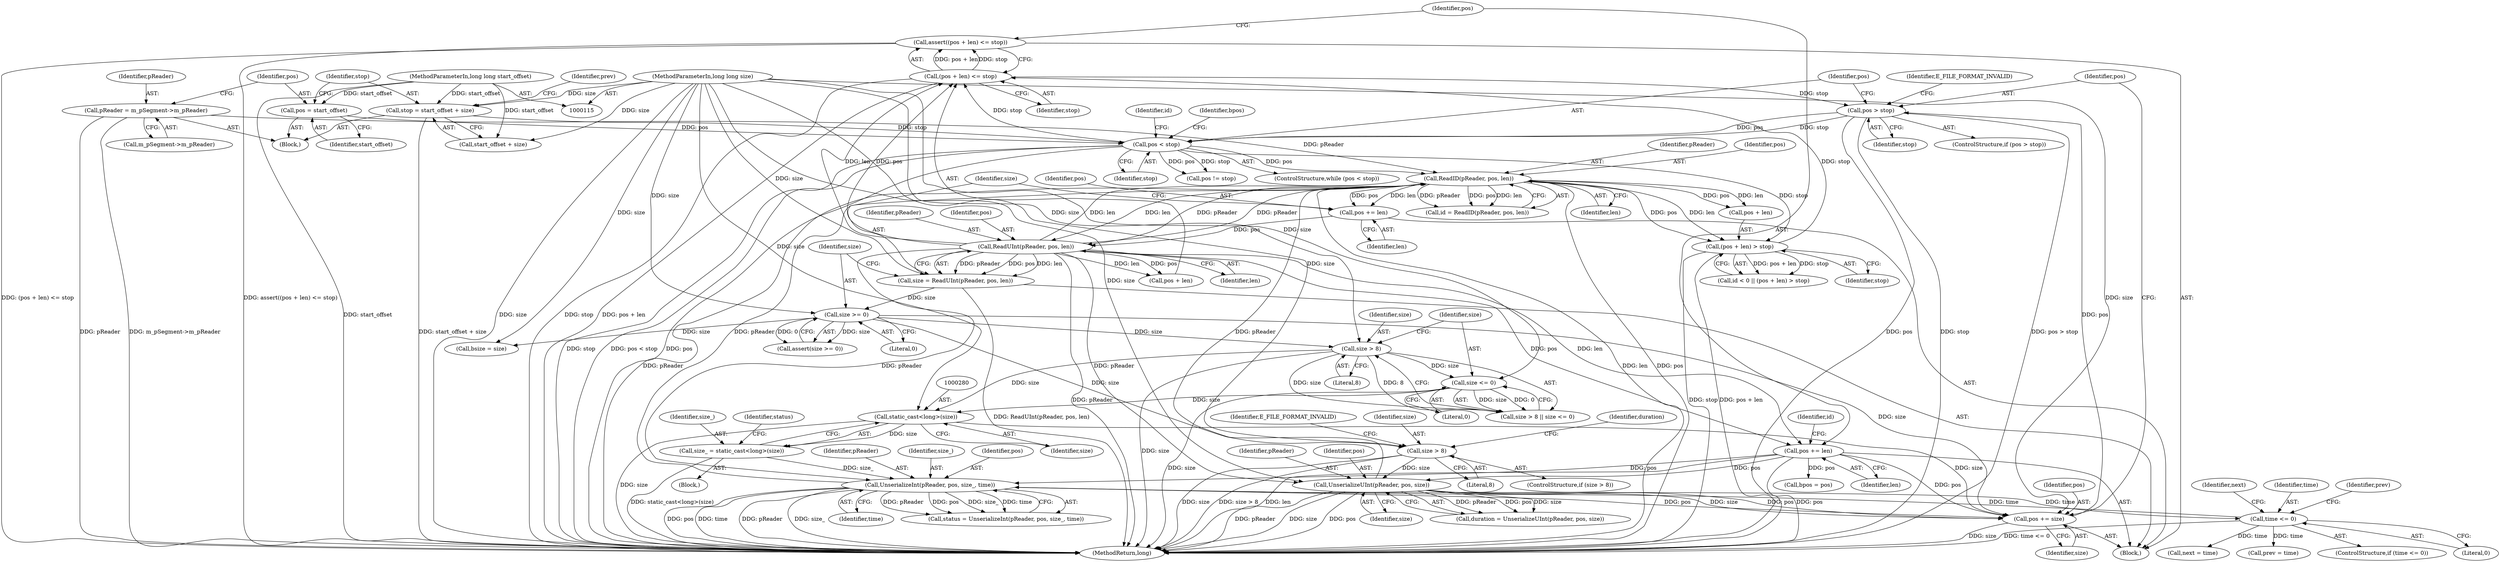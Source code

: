 digraph "0_Android_cc274e2abe8b2a6698a5c47d8aa4bb45f1f9538d_4@API" {
"1000211" [label="(Call,assert((pos + len) <= stop))"];
"1000212" [label="(Call,(pos + len) <= stop)"];
"1000203" [label="(Call,ReadUInt(pReader, pos, len))"];
"1000181" [label="(Call,ReadID(pReader, pos, len))"];
"1000250" [label="(Call,UnserializeUInt(pReader, pos, size))"];
"1000217" [label="(Call,pos += len)"];
"1000243" [label="(Call,size > 8)"];
"1000208" [label="(Call,size >= 0)"];
"1000201" [label="(Call,size = ReadUInt(pReader, pos, len))"];
"1000117" [label="(MethodParameterIn,long long size)"];
"1000286" [label="(Call,UnserializeInt(pReader, pos, size_, time))"];
"1000277" [label="(Call,size_ = static_cast<long>(size))"];
"1000279" [label="(Call,static_cast<long>(size))"];
"1000268" [label="(Call,size > 8)"];
"1000271" [label="(Call,size <= 0)"];
"1000303" [label="(Call,time <= 0)"];
"1000134" [label="(Call,pReader = m_pSegment->m_pReader)"];
"1000173" [label="(Call,pos < stop)"];
"1000317" [label="(Call,pos > stop)"];
"1000313" [label="(Call,pos += size)"];
"1000140" [label="(Call,pos = start_offset)"];
"1000116" [label="(MethodParameterIn,long long start_offset)"];
"1000144" [label="(Call,stop = start_offset + size)"];
"1000197" [label="(Call,pos += len)"];
"1000190" [label="(Call,(pos + len) > stop)"];
"1000281" [label="(Identifier,size)"];
"1000244" [label="(Identifier,size)"];
"1000175" [label="(Identifier,stop)"];
"1000249" [label="(Identifier,duration)"];
"1000180" [label="(Identifier,id)"];
"1000272" [label="(Identifier,size)"];
"1000142" [label="(Identifier,start_offset)"];
"1000140" [label="(Call,pos = start_offset)"];
"1000314" [label="(Identifier,pos)"];
"1000251" [label="(Identifier,pReader)"];
"1000267" [label="(Call,size > 8 || size <= 0)"];
"1000317" [label="(Call,pos > stop)"];
"1000216" [label="(Identifier,stop)"];
"1000198" [label="(Identifier,pos)"];
"1000145" [label="(Identifier,stop)"];
"1000212" [label="(Call,(pos + len) <= stop)"];
"1000318" [label="(Identifier,pos)"];
"1000217" [label="(Call,pos += len)"];
"1000277" [label="(Call,size_ = static_cast<long>(size))"];
"1000181" [label="(Call,ReadID(pReader, pos, len))"];
"1000302" [label="(ControlStructure,if (time <= 0))"];
"1000213" [label="(Call,pos + len)"];
"1000182" [label="(Identifier,pReader)"];
"1000194" [label="(Identifier,stop)"];
"1000210" [label="(Literal,0)"];
"1000141" [label="(Identifier,pos)"];
"1000183" [label="(Identifier,pos)"];
"1000242" [label="(ControlStructure,if (size > 8))"];
"1000265" [label="(Block,)"];
"1000203" [label="(Call,ReadUInt(pReader, pos, len))"];
"1000135" [label="(Identifier,pReader)"];
"1000176" [label="(Block,)"];
"1000284" [label="(Call,status = UnserializeInt(pReader, pos, size_, time))"];
"1000233" [label="(Call,bsize = size)"];
"1000219" [label="(Identifier,len)"];
"1000209" [label="(Identifier,size)"];
"1000222" [label="(Identifier,id)"];
"1000252" [label="(Identifier,pos)"];
"1000134" [label="(Call,pReader = m_pSegment->m_pReader)"];
"1000305" [label="(Literal,0)"];
"1000207" [label="(Call,assert(size >= 0))"];
"1000324" [label="(Identifier,bpos)"];
"1000199" [label="(Identifier,len)"];
"1000303" [label="(Call,time <= 0)"];
"1000116" [label="(MethodParameterIn,long long start_offset)"];
"1000204" [label="(Identifier,pReader)"];
"1000285" [label="(Identifier,status)"];
"1000269" [label="(Identifier,size)"];
"1000191" [label="(Call,pos + len)"];
"1000279" [label="(Call,static_cast<long>(size))"];
"1000250" [label="(Call,UnserializeUInt(pReader, pos, size))"];
"1000117" [label="(MethodParameterIn,long long size)"];
"1000119" [label="(Block,)"];
"1000268" [label="(Call,size > 8)"];
"1000315" [label="(Identifier,size)"];
"1000173" [label="(Call,pos < stop)"];
"1000253" [label="(Identifier,size)"];
"1000395" [label="(MethodReturn,long)"];
"1000270" [label="(Literal,8)"];
"1000151" [label="(Identifier,prev)"];
"1000206" [label="(Identifier,len)"];
"1000311" [label="(Identifier,next)"];
"1000310" [label="(Call,next = time)"];
"1000202" [label="(Identifier,size)"];
"1000211" [label="(Call,assert((pos + len) <= stop))"];
"1000197" [label="(Call,pos += len)"];
"1000287" [label="(Identifier,pReader)"];
"1000304" [label="(Identifier,time)"];
"1000329" [label="(Call,pos != stop)"];
"1000248" [label="(Call,duration = UnserializeUInt(pReader, pos, size))"];
"1000307" [label="(Identifier,prev)"];
"1000286" [label="(Call,UnserializeInt(pReader, pos, size_, time))"];
"1000289" [label="(Identifier,size_)"];
"1000146" [label="(Call,start_offset + size)"];
"1000243" [label="(Call,size > 8)"];
"1000190" [label="(Call,(pos + len) > stop)"];
"1000144" [label="(Call,stop = start_offset + size)"];
"1000321" [label="(Identifier,E_FILE_FORMAT_INVALID)"];
"1000316" [label="(ControlStructure,if (pos > stop))"];
"1000273" [label="(Literal,0)"];
"1000186" [label="(Call,id < 0 || (pos + len) > stop)"];
"1000136" [label="(Call,m_pSegment->m_pReader)"];
"1000319" [label="(Identifier,stop)"];
"1000174" [label="(Identifier,pos)"];
"1000290" [label="(Identifier,time)"];
"1000230" [label="(Call,bpos = pos)"];
"1000313" [label="(Call,pos += size)"];
"1000184" [label="(Identifier,len)"];
"1000271" [label="(Call,size <= 0)"];
"1000201" [label="(Call,size = ReadUInt(pReader, pos, len))"];
"1000306" [label="(Call,prev = time)"];
"1000247" [label="(Identifier,E_FILE_FORMAT_INVALID)"];
"1000288" [label="(Identifier,pos)"];
"1000278" [label="(Identifier,size_)"];
"1000245" [label="(Literal,8)"];
"1000208" [label="(Call,size >= 0)"];
"1000218" [label="(Identifier,pos)"];
"1000179" [label="(Call,id = ReadID(pReader, pos, len))"];
"1000205" [label="(Identifier,pos)"];
"1000172" [label="(ControlStructure,while (pos < stop))"];
"1000211" -> "1000176"  [label="AST: "];
"1000211" -> "1000212"  [label="CFG: "];
"1000212" -> "1000211"  [label="AST: "];
"1000218" -> "1000211"  [label="CFG: "];
"1000211" -> "1000395"  [label="DDG: (pos + len) <= stop"];
"1000211" -> "1000395"  [label="DDG: assert((pos + len) <= stop)"];
"1000212" -> "1000211"  [label="DDG: pos + len"];
"1000212" -> "1000211"  [label="DDG: stop"];
"1000212" -> "1000216"  [label="CFG: "];
"1000213" -> "1000212"  [label="AST: "];
"1000216" -> "1000212"  [label="AST: "];
"1000212" -> "1000395"  [label="DDG: stop"];
"1000212" -> "1000395"  [label="DDG: pos + len"];
"1000203" -> "1000212"  [label="DDG: pos"];
"1000203" -> "1000212"  [label="DDG: len"];
"1000190" -> "1000212"  [label="DDG: stop"];
"1000173" -> "1000212"  [label="DDG: stop"];
"1000212" -> "1000317"  [label="DDG: stop"];
"1000203" -> "1000201"  [label="AST: "];
"1000203" -> "1000206"  [label="CFG: "];
"1000204" -> "1000203"  [label="AST: "];
"1000205" -> "1000203"  [label="AST: "];
"1000206" -> "1000203"  [label="AST: "];
"1000201" -> "1000203"  [label="CFG: "];
"1000203" -> "1000395"  [label="DDG: pReader"];
"1000203" -> "1000181"  [label="DDG: pReader"];
"1000203" -> "1000181"  [label="DDG: len"];
"1000203" -> "1000201"  [label="DDG: pReader"];
"1000203" -> "1000201"  [label="DDG: pos"];
"1000203" -> "1000201"  [label="DDG: len"];
"1000181" -> "1000203"  [label="DDG: pReader"];
"1000181" -> "1000203"  [label="DDG: len"];
"1000197" -> "1000203"  [label="DDG: pos"];
"1000203" -> "1000213"  [label="DDG: pos"];
"1000203" -> "1000213"  [label="DDG: len"];
"1000203" -> "1000217"  [label="DDG: len"];
"1000203" -> "1000217"  [label="DDG: pos"];
"1000203" -> "1000250"  [label="DDG: pReader"];
"1000203" -> "1000286"  [label="DDG: pReader"];
"1000181" -> "1000179"  [label="AST: "];
"1000181" -> "1000184"  [label="CFG: "];
"1000182" -> "1000181"  [label="AST: "];
"1000183" -> "1000181"  [label="AST: "];
"1000184" -> "1000181"  [label="AST: "];
"1000179" -> "1000181"  [label="CFG: "];
"1000181" -> "1000395"  [label="DDG: pReader"];
"1000181" -> "1000395"  [label="DDG: len"];
"1000181" -> "1000395"  [label="DDG: pos"];
"1000181" -> "1000179"  [label="DDG: pReader"];
"1000181" -> "1000179"  [label="DDG: pos"];
"1000181" -> "1000179"  [label="DDG: len"];
"1000250" -> "1000181"  [label="DDG: pReader"];
"1000286" -> "1000181"  [label="DDG: pReader"];
"1000134" -> "1000181"  [label="DDG: pReader"];
"1000173" -> "1000181"  [label="DDG: pos"];
"1000181" -> "1000190"  [label="DDG: pos"];
"1000181" -> "1000190"  [label="DDG: len"];
"1000181" -> "1000191"  [label="DDG: pos"];
"1000181" -> "1000191"  [label="DDG: len"];
"1000181" -> "1000197"  [label="DDG: len"];
"1000181" -> "1000197"  [label="DDG: pos"];
"1000250" -> "1000248"  [label="AST: "];
"1000250" -> "1000253"  [label="CFG: "];
"1000251" -> "1000250"  [label="AST: "];
"1000252" -> "1000250"  [label="AST: "];
"1000253" -> "1000250"  [label="AST: "];
"1000248" -> "1000250"  [label="CFG: "];
"1000250" -> "1000395"  [label="DDG: pReader"];
"1000250" -> "1000395"  [label="DDG: size"];
"1000250" -> "1000395"  [label="DDG: pos"];
"1000250" -> "1000248"  [label="DDG: pReader"];
"1000250" -> "1000248"  [label="DDG: pos"];
"1000250" -> "1000248"  [label="DDG: size"];
"1000217" -> "1000250"  [label="DDG: pos"];
"1000243" -> "1000250"  [label="DDG: size"];
"1000117" -> "1000250"  [label="DDG: size"];
"1000250" -> "1000313"  [label="DDG: size"];
"1000250" -> "1000313"  [label="DDG: pos"];
"1000217" -> "1000176"  [label="AST: "];
"1000217" -> "1000219"  [label="CFG: "];
"1000218" -> "1000217"  [label="AST: "];
"1000219" -> "1000217"  [label="AST: "];
"1000222" -> "1000217"  [label="CFG: "];
"1000217" -> "1000395"  [label="DDG: len"];
"1000217" -> "1000395"  [label="DDG: pos"];
"1000217" -> "1000230"  [label="DDG: pos"];
"1000217" -> "1000286"  [label="DDG: pos"];
"1000217" -> "1000313"  [label="DDG: pos"];
"1000243" -> "1000242"  [label="AST: "];
"1000243" -> "1000245"  [label="CFG: "];
"1000244" -> "1000243"  [label="AST: "];
"1000245" -> "1000243"  [label="AST: "];
"1000247" -> "1000243"  [label="CFG: "];
"1000249" -> "1000243"  [label="CFG: "];
"1000243" -> "1000395"  [label="DDG: size"];
"1000243" -> "1000395"  [label="DDG: size > 8"];
"1000208" -> "1000243"  [label="DDG: size"];
"1000117" -> "1000243"  [label="DDG: size"];
"1000208" -> "1000207"  [label="AST: "];
"1000208" -> "1000210"  [label="CFG: "];
"1000209" -> "1000208"  [label="AST: "];
"1000210" -> "1000208"  [label="AST: "];
"1000207" -> "1000208"  [label="CFG: "];
"1000208" -> "1000207"  [label="DDG: size"];
"1000208" -> "1000207"  [label="DDG: 0"];
"1000201" -> "1000208"  [label="DDG: size"];
"1000117" -> "1000208"  [label="DDG: size"];
"1000208" -> "1000233"  [label="DDG: size"];
"1000208" -> "1000268"  [label="DDG: size"];
"1000208" -> "1000313"  [label="DDG: size"];
"1000201" -> "1000176"  [label="AST: "];
"1000202" -> "1000201"  [label="AST: "];
"1000209" -> "1000201"  [label="CFG: "];
"1000201" -> "1000395"  [label="DDG: ReadUInt(pReader, pos, len)"];
"1000117" -> "1000201"  [label="DDG: size"];
"1000117" -> "1000115"  [label="AST: "];
"1000117" -> "1000395"  [label="DDG: size"];
"1000117" -> "1000144"  [label="DDG: size"];
"1000117" -> "1000146"  [label="DDG: size"];
"1000117" -> "1000233"  [label="DDG: size"];
"1000117" -> "1000268"  [label="DDG: size"];
"1000117" -> "1000271"  [label="DDG: size"];
"1000117" -> "1000279"  [label="DDG: size"];
"1000117" -> "1000313"  [label="DDG: size"];
"1000286" -> "1000284"  [label="AST: "];
"1000286" -> "1000290"  [label="CFG: "];
"1000287" -> "1000286"  [label="AST: "];
"1000288" -> "1000286"  [label="AST: "];
"1000289" -> "1000286"  [label="AST: "];
"1000290" -> "1000286"  [label="AST: "];
"1000284" -> "1000286"  [label="CFG: "];
"1000286" -> "1000395"  [label="DDG: time"];
"1000286" -> "1000395"  [label="DDG: pReader"];
"1000286" -> "1000395"  [label="DDG: size_"];
"1000286" -> "1000395"  [label="DDG: pos"];
"1000286" -> "1000284"  [label="DDG: pReader"];
"1000286" -> "1000284"  [label="DDG: pos"];
"1000286" -> "1000284"  [label="DDG: size_"];
"1000286" -> "1000284"  [label="DDG: time"];
"1000277" -> "1000286"  [label="DDG: size_"];
"1000303" -> "1000286"  [label="DDG: time"];
"1000286" -> "1000303"  [label="DDG: time"];
"1000286" -> "1000313"  [label="DDG: pos"];
"1000277" -> "1000265"  [label="AST: "];
"1000277" -> "1000279"  [label="CFG: "];
"1000278" -> "1000277"  [label="AST: "];
"1000279" -> "1000277"  [label="AST: "];
"1000285" -> "1000277"  [label="CFG: "];
"1000277" -> "1000395"  [label="DDG: static_cast<long>(size)"];
"1000279" -> "1000277"  [label="DDG: size"];
"1000279" -> "1000281"  [label="CFG: "];
"1000280" -> "1000279"  [label="AST: "];
"1000281" -> "1000279"  [label="AST: "];
"1000279" -> "1000395"  [label="DDG: size"];
"1000268" -> "1000279"  [label="DDG: size"];
"1000271" -> "1000279"  [label="DDG: size"];
"1000279" -> "1000313"  [label="DDG: size"];
"1000268" -> "1000267"  [label="AST: "];
"1000268" -> "1000270"  [label="CFG: "];
"1000269" -> "1000268"  [label="AST: "];
"1000270" -> "1000268"  [label="AST: "];
"1000272" -> "1000268"  [label="CFG: "];
"1000267" -> "1000268"  [label="CFG: "];
"1000268" -> "1000395"  [label="DDG: size"];
"1000268" -> "1000267"  [label="DDG: size"];
"1000268" -> "1000267"  [label="DDG: 8"];
"1000268" -> "1000271"  [label="DDG: size"];
"1000271" -> "1000267"  [label="AST: "];
"1000271" -> "1000273"  [label="CFG: "];
"1000272" -> "1000271"  [label="AST: "];
"1000273" -> "1000271"  [label="AST: "];
"1000267" -> "1000271"  [label="CFG: "];
"1000271" -> "1000395"  [label="DDG: size"];
"1000271" -> "1000267"  [label="DDG: size"];
"1000271" -> "1000267"  [label="DDG: 0"];
"1000303" -> "1000302"  [label="AST: "];
"1000303" -> "1000305"  [label="CFG: "];
"1000304" -> "1000303"  [label="AST: "];
"1000305" -> "1000303"  [label="AST: "];
"1000307" -> "1000303"  [label="CFG: "];
"1000311" -> "1000303"  [label="CFG: "];
"1000303" -> "1000395"  [label="DDG: time <= 0"];
"1000303" -> "1000306"  [label="DDG: time"];
"1000303" -> "1000310"  [label="DDG: time"];
"1000134" -> "1000119"  [label="AST: "];
"1000134" -> "1000136"  [label="CFG: "];
"1000135" -> "1000134"  [label="AST: "];
"1000136" -> "1000134"  [label="AST: "];
"1000141" -> "1000134"  [label="CFG: "];
"1000134" -> "1000395"  [label="DDG: pReader"];
"1000134" -> "1000395"  [label="DDG: m_pSegment->m_pReader"];
"1000173" -> "1000172"  [label="AST: "];
"1000173" -> "1000175"  [label="CFG: "];
"1000174" -> "1000173"  [label="AST: "];
"1000175" -> "1000173"  [label="AST: "];
"1000180" -> "1000173"  [label="CFG: "];
"1000324" -> "1000173"  [label="CFG: "];
"1000173" -> "1000395"  [label="DDG: pos < stop"];
"1000173" -> "1000395"  [label="DDG: pos"];
"1000173" -> "1000395"  [label="DDG: stop"];
"1000317" -> "1000173"  [label="DDG: pos"];
"1000317" -> "1000173"  [label="DDG: stop"];
"1000140" -> "1000173"  [label="DDG: pos"];
"1000144" -> "1000173"  [label="DDG: stop"];
"1000173" -> "1000190"  [label="DDG: stop"];
"1000173" -> "1000329"  [label="DDG: pos"];
"1000173" -> "1000329"  [label="DDG: stop"];
"1000317" -> "1000316"  [label="AST: "];
"1000317" -> "1000319"  [label="CFG: "];
"1000318" -> "1000317"  [label="AST: "];
"1000319" -> "1000317"  [label="AST: "];
"1000174" -> "1000317"  [label="CFG: "];
"1000321" -> "1000317"  [label="CFG: "];
"1000317" -> "1000395"  [label="DDG: pos"];
"1000317" -> "1000395"  [label="DDG: stop"];
"1000317" -> "1000395"  [label="DDG: pos > stop"];
"1000313" -> "1000317"  [label="DDG: pos"];
"1000313" -> "1000176"  [label="AST: "];
"1000313" -> "1000315"  [label="CFG: "];
"1000314" -> "1000313"  [label="AST: "];
"1000315" -> "1000313"  [label="AST: "];
"1000318" -> "1000313"  [label="CFG: "];
"1000313" -> "1000395"  [label="DDG: size"];
"1000140" -> "1000119"  [label="AST: "];
"1000140" -> "1000142"  [label="CFG: "];
"1000141" -> "1000140"  [label="AST: "];
"1000142" -> "1000140"  [label="AST: "];
"1000145" -> "1000140"  [label="CFG: "];
"1000116" -> "1000140"  [label="DDG: start_offset"];
"1000116" -> "1000115"  [label="AST: "];
"1000116" -> "1000395"  [label="DDG: start_offset"];
"1000116" -> "1000144"  [label="DDG: start_offset"];
"1000116" -> "1000146"  [label="DDG: start_offset"];
"1000144" -> "1000119"  [label="AST: "];
"1000144" -> "1000146"  [label="CFG: "];
"1000145" -> "1000144"  [label="AST: "];
"1000146" -> "1000144"  [label="AST: "];
"1000151" -> "1000144"  [label="CFG: "];
"1000144" -> "1000395"  [label="DDG: start_offset + size"];
"1000197" -> "1000176"  [label="AST: "];
"1000197" -> "1000199"  [label="CFG: "];
"1000198" -> "1000197"  [label="AST: "];
"1000199" -> "1000197"  [label="AST: "];
"1000202" -> "1000197"  [label="CFG: "];
"1000190" -> "1000186"  [label="AST: "];
"1000190" -> "1000194"  [label="CFG: "];
"1000191" -> "1000190"  [label="AST: "];
"1000194" -> "1000190"  [label="AST: "];
"1000186" -> "1000190"  [label="CFG: "];
"1000190" -> "1000395"  [label="DDG: stop"];
"1000190" -> "1000395"  [label="DDG: pos + len"];
"1000190" -> "1000186"  [label="DDG: pos + len"];
"1000190" -> "1000186"  [label="DDG: stop"];
}
